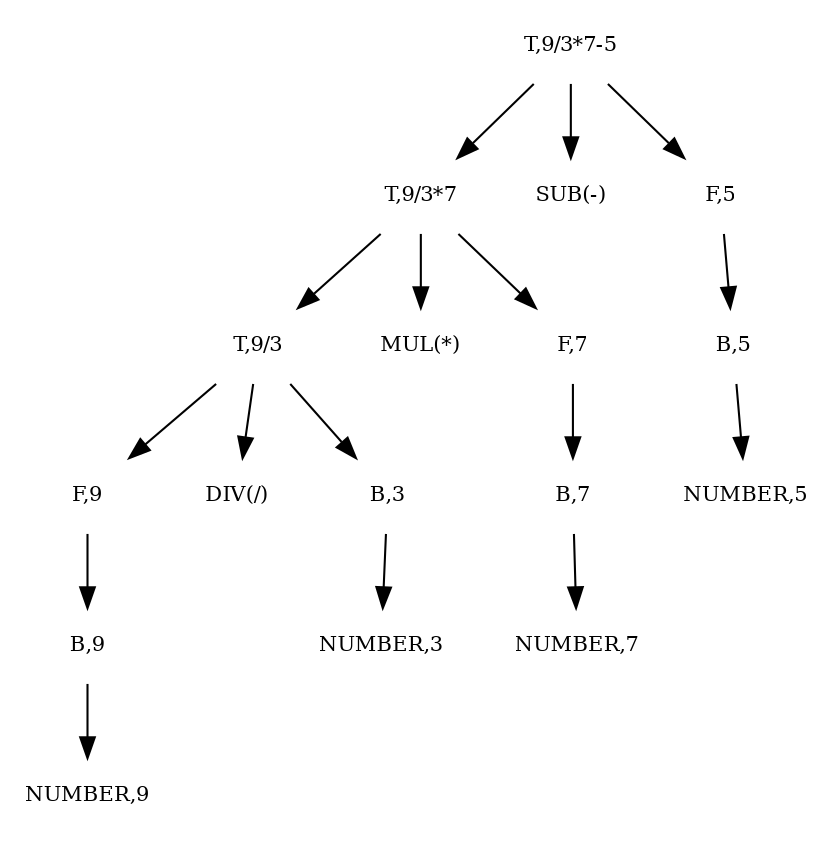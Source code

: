 digraph ast{
   node [shape = circle, fontsize = 10];
   node [shape="plaintext"];  
   TEMP [label="T,9/3*7-5"];
   TEMP1 [label="T,9/3*7"];
   SUB [label="SUB(-)"];
   F1 [label="F,5"];
   B1 [label="B,5"]
   NUMBER1 [label="NUMBER,5"];
   TEMP2 [label="T,9/3"];
   MUL [label="MUL(*)"];
   F2 [label="F,7"];
   B2 [label="B,7"];
   NUMBER2 [label="NUMBER,7"];
   F3 [label="F,9"];
   B3 [label="B,9"];
   DIV [label="DIV(/)"]
   NUMBER3 [label="NUMBER,9"];
   B4 [label="B,3"];
   NUMBER4 [label="NUMBER,3"];
   

   
   TEMP -> TEMP1;
   TEMP -> SUB;
   TEMP -> F1;
   F1 -> B1;
   B1 -> NUMBER1;
   TEMP1 -> TEMP2;
   TEMP1 -> MUL;
   TEMP1 -> F2;
   F2 -> B2;
   B2 -> NUMBER2; 
   TEMP2 -> F3;
   TEMP2 -> DIV;
   TEMP2 -> B4;
   F3 -> B3;
   B3 -> NUMBER3;
   B4 -> NUMBER4;
  }

